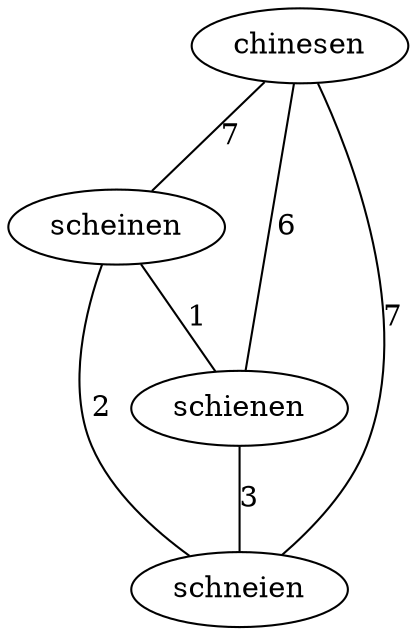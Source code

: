 graph {
	chinesen -- scheinen [ label="7" ];
	chinesen -- schienen [ label="6" ];
	chinesen -- schneien [ label="7" ];
	scheinen -- schienen [ label="1" ];
	scheinen -- schneien [ label="2" ];
	schienen -- schneien [ label="3" ];
}